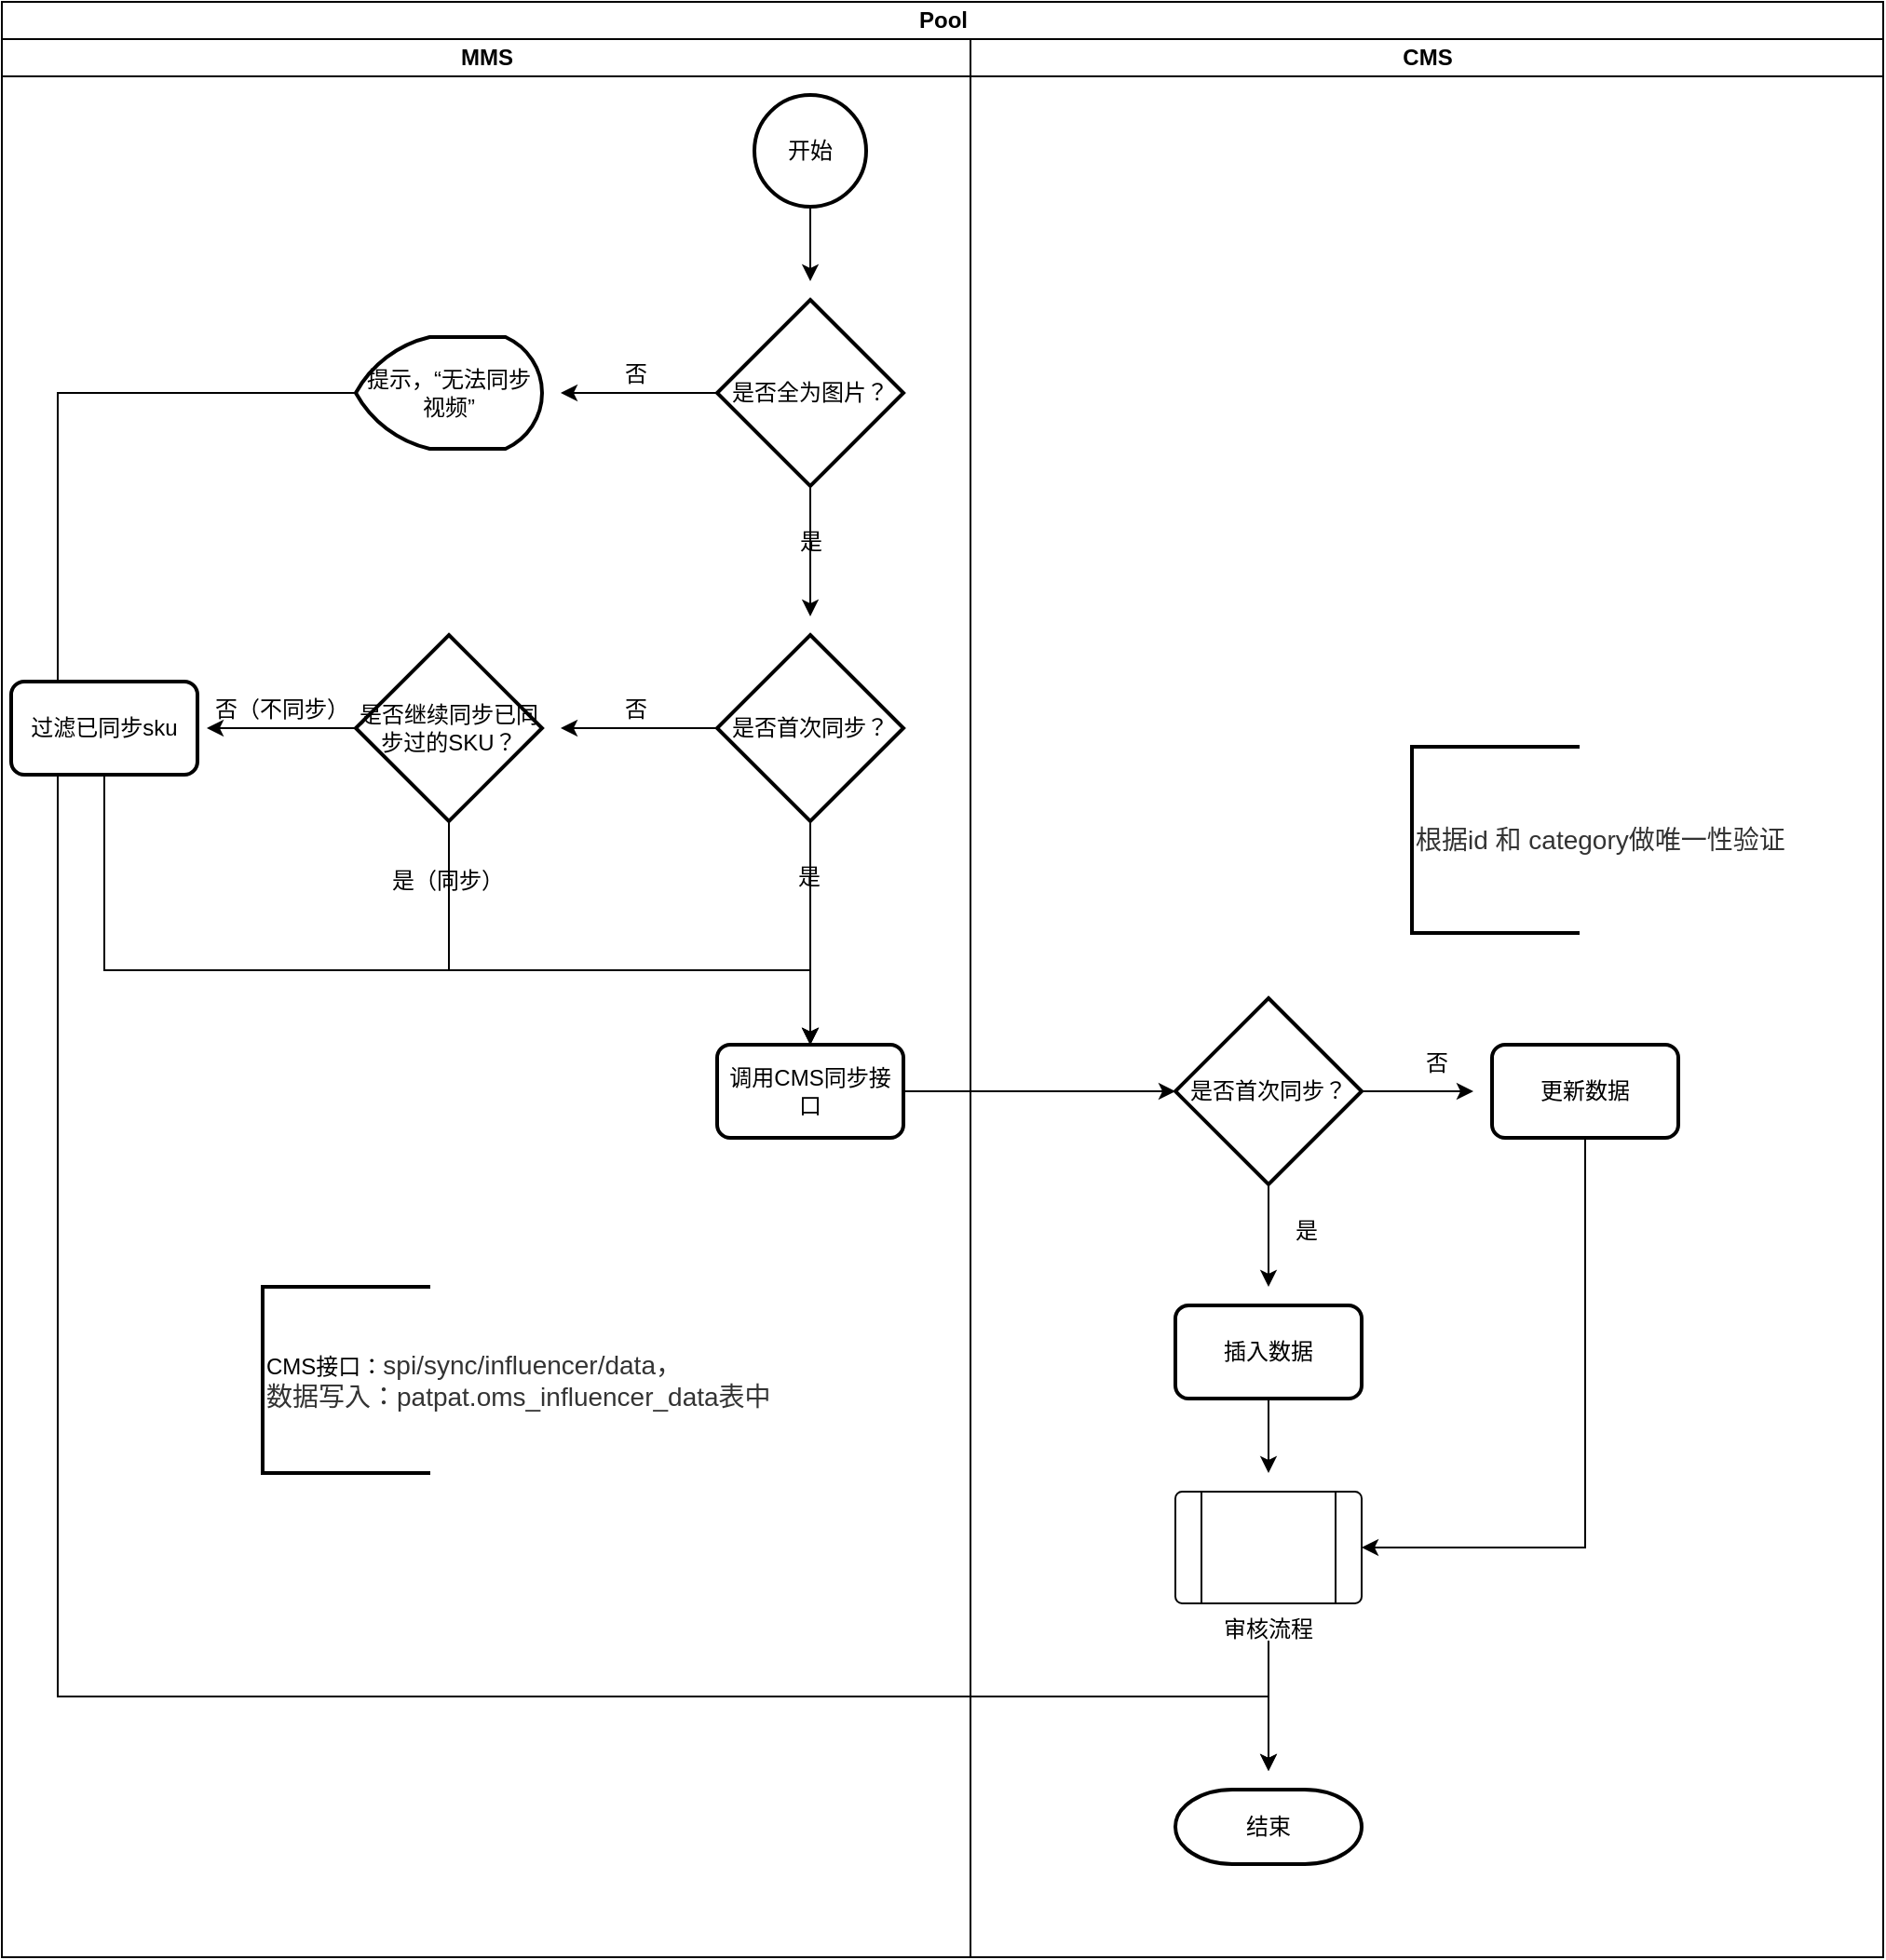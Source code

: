 <mxfile version="13.9.9" type="github">
  <diagram id="yOSYGtA0fSvTQV13mnuz" name="Page-1">
    <mxGraphModel dx="2249" dy="1922" grid="1" gridSize="10" guides="1" tooltips="1" connect="1" arrows="1" fold="1" page="1" pageScale="1" pageWidth="827" pageHeight="1169" math="0" shadow="0">
      <root>
        <mxCell id="0" />
        <mxCell id="1" parent="0" />
        <mxCell id="MZJ1_9gj_YHTVWKWOy7u-9" style="edgeStyle=orthogonalEdgeStyle;rounded=0;orthogonalLoop=1;jettySize=auto;html=1;" edge="1" parent="1" source="MZJ1_9gj_YHTVWKWOy7u-2">
          <mxGeometry relative="1" as="geometry">
            <mxPoint x="414" y="140" as="targetPoint" />
          </mxGeometry>
        </mxCell>
        <mxCell id="MZJ1_9gj_YHTVWKWOy7u-2" value="开始" style="strokeWidth=2;html=1;shape=mxgraph.flowchart.start_2;whiteSpace=wrap;" vertex="1" parent="1">
          <mxGeometry x="384" y="40" width="60" height="60" as="geometry" />
        </mxCell>
        <mxCell id="MZJ1_9gj_YHTVWKWOy7u-10" style="edgeStyle=orthogonalEdgeStyle;rounded=0;orthogonalLoop=1;jettySize=auto;html=1;" edge="1" parent="1" source="MZJ1_9gj_YHTVWKWOy7u-4">
          <mxGeometry relative="1" as="geometry">
            <mxPoint x="414" y="320" as="targetPoint" />
          </mxGeometry>
        </mxCell>
        <mxCell id="MZJ1_9gj_YHTVWKWOy7u-22" style="edgeStyle=orthogonalEdgeStyle;rounded=0;orthogonalLoop=1;jettySize=auto;html=1;" edge="1" parent="1" source="MZJ1_9gj_YHTVWKWOy7u-4">
          <mxGeometry relative="1" as="geometry">
            <mxPoint x="280" y="200" as="targetPoint" />
          </mxGeometry>
        </mxCell>
        <mxCell id="MZJ1_9gj_YHTVWKWOy7u-4" value="是否全为图片？" style="strokeWidth=2;html=1;shape=mxgraph.flowchart.decision;whiteSpace=wrap;" vertex="1" parent="1">
          <mxGeometry x="364" y="150" width="100" height="100" as="geometry" />
        </mxCell>
        <mxCell id="MZJ1_9gj_YHTVWKWOy7u-63" style="edgeStyle=orthogonalEdgeStyle;rounded=0;orthogonalLoop=1;jettySize=auto;html=1;" edge="1" parent="1" source="MZJ1_9gj_YHTVWKWOy7u-7">
          <mxGeometry relative="1" as="geometry">
            <mxPoint x="660" y="940" as="targetPoint" />
            <Array as="points">
              <mxPoint x="10" y="200" />
              <mxPoint x="10" y="900" />
              <mxPoint x="660" y="900" />
            </Array>
          </mxGeometry>
        </mxCell>
        <mxCell id="MZJ1_9gj_YHTVWKWOy7u-7" value="提示，“无法同步视频”" style="strokeWidth=2;html=1;shape=mxgraph.flowchart.display;whiteSpace=wrap;" vertex="1" parent="1">
          <mxGeometry x="170" y="170" width="100" height="60" as="geometry" />
        </mxCell>
        <mxCell id="MZJ1_9gj_YHTVWKWOy7u-13" style="edgeStyle=orthogonalEdgeStyle;rounded=0;orthogonalLoop=1;jettySize=auto;html=1;" edge="1" parent="1" source="MZJ1_9gj_YHTVWKWOy7u-11">
          <mxGeometry relative="1" as="geometry">
            <mxPoint x="414" y="550" as="targetPoint" />
          </mxGeometry>
        </mxCell>
        <mxCell id="MZJ1_9gj_YHTVWKWOy7u-19" style="edgeStyle=orthogonalEdgeStyle;rounded=0;orthogonalLoop=1;jettySize=auto;html=1;" edge="1" parent="1" source="MZJ1_9gj_YHTVWKWOy7u-11">
          <mxGeometry relative="1" as="geometry">
            <mxPoint x="280" y="380" as="targetPoint" />
          </mxGeometry>
        </mxCell>
        <mxCell id="MZJ1_9gj_YHTVWKWOy7u-11" value="是否首次同步？" style="strokeWidth=2;html=1;shape=mxgraph.flowchart.decision;whiteSpace=wrap;" vertex="1" parent="1">
          <mxGeometry x="364" y="330" width="100" height="100" as="geometry" />
        </mxCell>
        <mxCell id="MZJ1_9gj_YHTVWKWOy7u-12" value="是" style="text;html=1;align=center;verticalAlign=middle;resizable=0;points=[];autosize=1;" vertex="1" parent="1">
          <mxGeometry x="399" y="270" width="30" height="20" as="geometry" />
        </mxCell>
        <mxCell id="MZJ1_9gj_YHTVWKWOy7u-32" style="edgeStyle=orthogonalEdgeStyle;rounded=0;orthogonalLoop=1;jettySize=auto;html=1;" edge="1" parent="1" source="MZJ1_9gj_YHTVWKWOy7u-18">
          <mxGeometry relative="1" as="geometry">
            <mxPoint x="90" y="380" as="targetPoint" />
          </mxGeometry>
        </mxCell>
        <mxCell id="MZJ1_9gj_YHTVWKWOy7u-62" style="edgeStyle=orthogonalEdgeStyle;rounded=0;orthogonalLoop=1;jettySize=auto;html=1;entryX=0.5;entryY=0;entryDx=0;entryDy=0;" edge="1" parent="1" source="MZJ1_9gj_YHTVWKWOy7u-18" target="MZJ1_9gj_YHTVWKWOy7u-27">
          <mxGeometry relative="1" as="geometry">
            <Array as="points">
              <mxPoint x="220" y="510" />
              <mxPoint x="414" y="510" />
            </Array>
          </mxGeometry>
        </mxCell>
        <mxCell id="MZJ1_9gj_YHTVWKWOy7u-18" value="是否继续同步已同步过的SKU？" style="strokeWidth=2;html=1;shape=mxgraph.flowchart.decision;whiteSpace=wrap;" vertex="1" parent="1">
          <mxGeometry x="170" y="330" width="100" height="100" as="geometry" />
        </mxCell>
        <mxCell id="MZJ1_9gj_YHTVWKWOy7u-23" value="否" style="text;html=1;align=center;verticalAlign=middle;resizable=0;points=[];autosize=1;" vertex="1" parent="1">
          <mxGeometry x="305" y="180" width="30" height="20" as="geometry" />
        </mxCell>
        <mxCell id="MZJ1_9gj_YHTVWKWOy7u-24" value="是" style="text;html=1;align=center;verticalAlign=middle;resizable=0;points=[];autosize=1;" vertex="1" parent="1">
          <mxGeometry x="398" y="450" width="30" height="20" as="geometry" />
        </mxCell>
        <mxCell id="MZJ1_9gj_YHTVWKWOy7u-25" value="否" style="text;html=1;align=center;verticalAlign=middle;resizable=0;points=[];autosize=1;" vertex="1" parent="1">
          <mxGeometry x="305" y="360" width="30" height="20" as="geometry" />
        </mxCell>
        <mxCell id="MZJ1_9gj_YHTVWKWOy7u-43" style="edgeStyle=orthogonalEdgeStyle;rounded=0;orthogonalLoop=1;jettySize=auto;html=1;" edge="1" parent="1" source="MZJ1_9gj_YHTVWKWOy7u-27">
          <mxGeometry relative="1" as="geometry">
            <mxPoint x="610" y="575" as="targetPoint" />
          </mxGeometry>
        </mxCell>
        <mxCell id="MZJ1_9gj_YHTVWKWOy7u-31" value="是（同步）" style="text;html=1;align=center;verticalAlign=middle;resizable=0;points=[];autosize=1;" vertex="1" parent="1">
          <mxGeometry x="179" y="452" width="80" height="20" as="geometry" />
        </mxCell>
        <mxCell id="MZJ1_9gj_YHTVWKWOy7u-33" value="否（不同步）" style="text;html=1;align=center;verticalAlign=middle;resizable=0;points=[];autosize=1;" vertex="1" parent="1">
          <mxGeometry x="85" y="360" width="90" height="20" as="geometry" />
        </mxCell>
        <mxCell id="MZJ1_9gj_YHTVWKWOy7u-61" style="edgeStyle=orthogonalEdgeStyle;rounded=0;orthogonalLoop=1;jettySize=auto;html=1;entryX=0.5;entryY=0;entryDx=0;entryDy=0;" edge="1" parent="1" source="MZJ1_9gj_YHTVWKWOy7u-34" target="MZJ1_9gj_YHTVWKWOy7u-27">
          <mxGeometry relative="1" as="geometry">
            <Array as="points">
              <mxPoint x="35" y="510" />
              <mxPoint x="414" y="510" />
            </Array>
          </mxGeometry>
        </mxCell>
        <mxCell id="MZJ1_9gj_YHTVWKWOy7u-34" value="过滤已同步sku" style="rounded=1;whiteSpace=wrap;html=1;absoluteArcSize=1;arcSize=14;strokeWidth=2;" vertex="1" parent="1">
          <mxGeometry x="-15" y="355" width="100" height="50" as="geometry" />
        </mxCell>
        <mxCell id="MZJ1_9gj_YHTVWKWOy7u-38" value="Pool" style="swimlane;html=1;childLayout=stackLayout;resizeParent=1;resizeParentMax=0;startSize=20;" vertex="1" parent="1">
          <mxGeometry x="-20" y="-10" width="1010" height="1050" as="geometry" />
        </mxCell>
        <mxCell id="MZJ1_9gj_YHTVWKWOy7u-39" value="MMS" style="swimlane;html=1;startSize=20;" vertex="1" parent="MZJ1_9gj_YHTVWKWOy7u-38">
          <mxGeometry y="20" width="520" height="1030" as="geometry" />
        </mxCell>
        <mxCell id="MZJ1_9gj_YHTVWKWOy7u-28" value="CMS接口：&lt;span style=&quot;color: rgb(51 , 51 , 51) ; font-family: &amp;#34;arial&amp;#34; , sans-serif ; font-size: 14px ; background-color: rgb(255 , 255 , 255)&quot;&gt;spi/sync/influencer/data，&lt;br&gt;数据写入：patpat.oms_influencer_data表中&lt;br&gt;&lt;/span&gt;" style="strokeWidth=2;html=1;shape=mxgraph.flowchart.annotation_1;align=left;pointerEvents=1;" vertex="1" parent="MZJ1_9gj_YHTVWKWOy7u-39">
          <mxGeometry x="140" y="670" width="90" height="100" as="geometry" />
        </mxCell>
        <mxCell id="MZJ1_9gj_YHTVWKWOy7u-27" value="调用CMS同步接口" style="rounded=1;whiteSpace=wrap;html=1;absoluteArcSize=1;arcSize=14;strokeWidth=2;" vertex="1" parent="MZJ1_9gj_YHTVWKWOy7u-39">
          <mxGeometry x="384" y="540" width="100" height="50" as="geometry" />
        </mxCell>
        <mxCell id="MZJ1_9gj_YHTVWKWOy7u-40" value="CMS" style="swimlane;html=1;startSize=20;" vertex="1" parent="MZJ1_9gj_YHTVWKWOy7u-38">
          <mxGeometry x="520" y="20" width="490" height="1030" as="geometry" />
        </mxCell>
        <mxCell id="MZJ1_9gj_YHTVWKWOy7u-45" value="是否首次同步？" style="strokeWidth=2;html=1;shape=mxgraph.flowchart.decision;whiteSpace=wrap;" vertex="1" parent="MZJ1_9gj_YHTVWKWOy7u-40">
          <mxGeometry x="110" y="515" width="100" height="100" as="geometry" />
        </mxCell>
        <mxCell id="MZJ1_9gj_YHTVWKWOy7u-47" value="&lt;span style=&quot;color: rgb(51 , 51 , 51) ; font-family: &amp;#34;arial&amp;#34; , sans-serif ; font-size: 14px ; background-color: rgb(255 , 255 , 255)&quot;&gt;根据id 和 category做唯一性验证&lt;br&gt;&lt;/span&gt;" style="strokeWidth=2;html=1;shape=mxgraph.flowchart.annotation_1;align=left;pointerEvents=1;" vertex="1" parent="MZJ1_9gj_YHTVWKWOy7u-40">
          <mxGeometry x="237" y="380" width="90" height="100" as="geometry" />
        </mxCell>
        <mxCell id="MZJ1_9gj_YHTVWKWOy7u-50" value="插入数据" style="rounded=1;whiteSpace=wrap;html=1;absoluteArcSize=1;arcSize=14;strokeWidth=2;" vertex="1" parent="MZJ1_9gj_YHTVWKWOy7u-40">
          <mxGeometry x="110" y="680" width="100" height="50" as="geometry" />
        </mxCell>
        <mxCell id="MZJ1_9gj_YHTVWKWOy7u-69" style="edgeStyle=orthogonalEdgeStyle;rounded=0;orthogonalLoop=1;jettySize=auto;html=1;entryX=1;entryY=0.5;entryDx=0;entryDy=0;" edge="1" parent="MZJ1_9gj_YHTVWKWOy7u-40" source="MZJ1_9gj_YHTVWKWOy7u-54" target="MZJ1_9gj_YHTVWKWOy7u-68">
          <mxGeometry relative="1" as="geometry">
            <Array as="points">
              <mxPoint x="330" y="810" />
            </Array>
          </mxGeometry>
        </mxCell>
        <mxCell id="MZJ1_9gj_YHTVWKWOy7u-54" value="更新数据" style="rounded=1;whiteSpace=wrap;html=1;absoluteArcSize=1;arcSize=14;strokeWidth=2;" vertex="1" parent="MZJ1_9gj_YHTVWKWOy7u-40">
          <mxGeometry x="280" y="540" width="100" height="50" as="geometry" />
        </mxCell>
        <mxCell id="MZJ1_9gj_YHTVWKWOy7u-3" value="结束" style="strokeWidth=2;html=1;shape=mxgraph.flowchart.terminator;whiteSpace=wrap;" vertex="1" parent="MZJ1_9gj_YHTVWKWOy7u-40">
          <mxGeometry x="110" y="940" width="100" height="40" as="geometry" />
        </mxCell>
        <mxCell id="MZJ1_9gj_YHTVWKWOy7u-68" value="审核流程" style="verticalLabelPosition=bottom;verticalAlign=top;html=1;shape=process;whiteSpace=wrap;rounded=1;size=0.14;arcSize=6;" vertex="1" parent="MZJ1_9gj_YHTVWKWOy7u-40">
          <mxGeometry x="110" y="780" width="100" height="60" as="geometry" />
        </mxCell>
        <mxCell id="MZJ1_9gj_YHTVWKWOy7u-49" style="edgeStyle=orthogonalEdgeStyle;rounded=0;orthogonalLoop=1;jettySize=auto;html=1;" edge="1" parent="1" source="MZJ1_9gj_YHTVWKWOy7u-45">
          <mxGeometry relative="1" as="geometry">
            <mxPoint x="660" y="680" as="targetPoint" />
          </mxGeometry>
        </mxCell>
        <mxCell id="MZJ1_9gj_YHTVWKWOy7u-51" value="是" style="text;html=1;align=center;verticalAlign=middle;resizable=0;points=[];autosize=1;" vertex="1" parent="1">
          <mxGeometry x="665" y="640" width="30" height="20" as="geometry" />
        </mxCell>
        <mxCell id="MZJ1_9gj_YHTVWKWOy7u-52" style="edgeStyle=orthogonalEdgeStyle;rounded=0;orthogonalLoop=1;jettySize=auto;html=1;" edge="1" parent="1" source="MZJ1_9gj_YHTVWKWOy7u-45">
          <mxGeometry relative="1" as="geometry">
            <mxPoint x="770" y="575" as="targetPoint" />
          </mxGeometry>
        </mxCell>
        <mxCell id="MZJ1_9gj_YHTVWKWOy7u-53" value="否" style="text;html=1;align=center;verticalAlign=middle;resizable=0;points=[];autosize=1;" vertex="1" parent="1">
          <mxGeometry x="735" y="550" width="30" height="20" as="geometry" />
        </mxCell>
        <mxCell id="MZJ1_9gj_YHTVWKWOy7u-64" style="edgeStyle=orthogonalEdgeStyle;rounded=0;orthogonalLoop=1;jettySize=auto;html=1;" edge="1" parent="1">
          <mxGeometry relative="1" as="geometry">
            <mxPoint x="660" y="940" as="targetPoint" />
            <mxPoint x="660" y="870" as="sourcePoint" />
          </mxGeometry>
        </mxCell>
        <mxCell id="MZJ1_9gj_YHTVWKWOy7u-67" style="edgeStyle=orthogonalEdgeStyle;rounded=0;orthogonalLoop=1;jettySize=auto;html=1;" edge="1" parent="1" source="MZJ1_9gj_YHTVWKWOy7u-50">
          <mxGeometry relative="1" as="geometry">
            <mxPoint x="660" y="780" as="targetPoint" />
          </mxGeometry>
        </mxCell>
      </root>
    </mxGraphModel>
  </diagram>
</mxfile>

